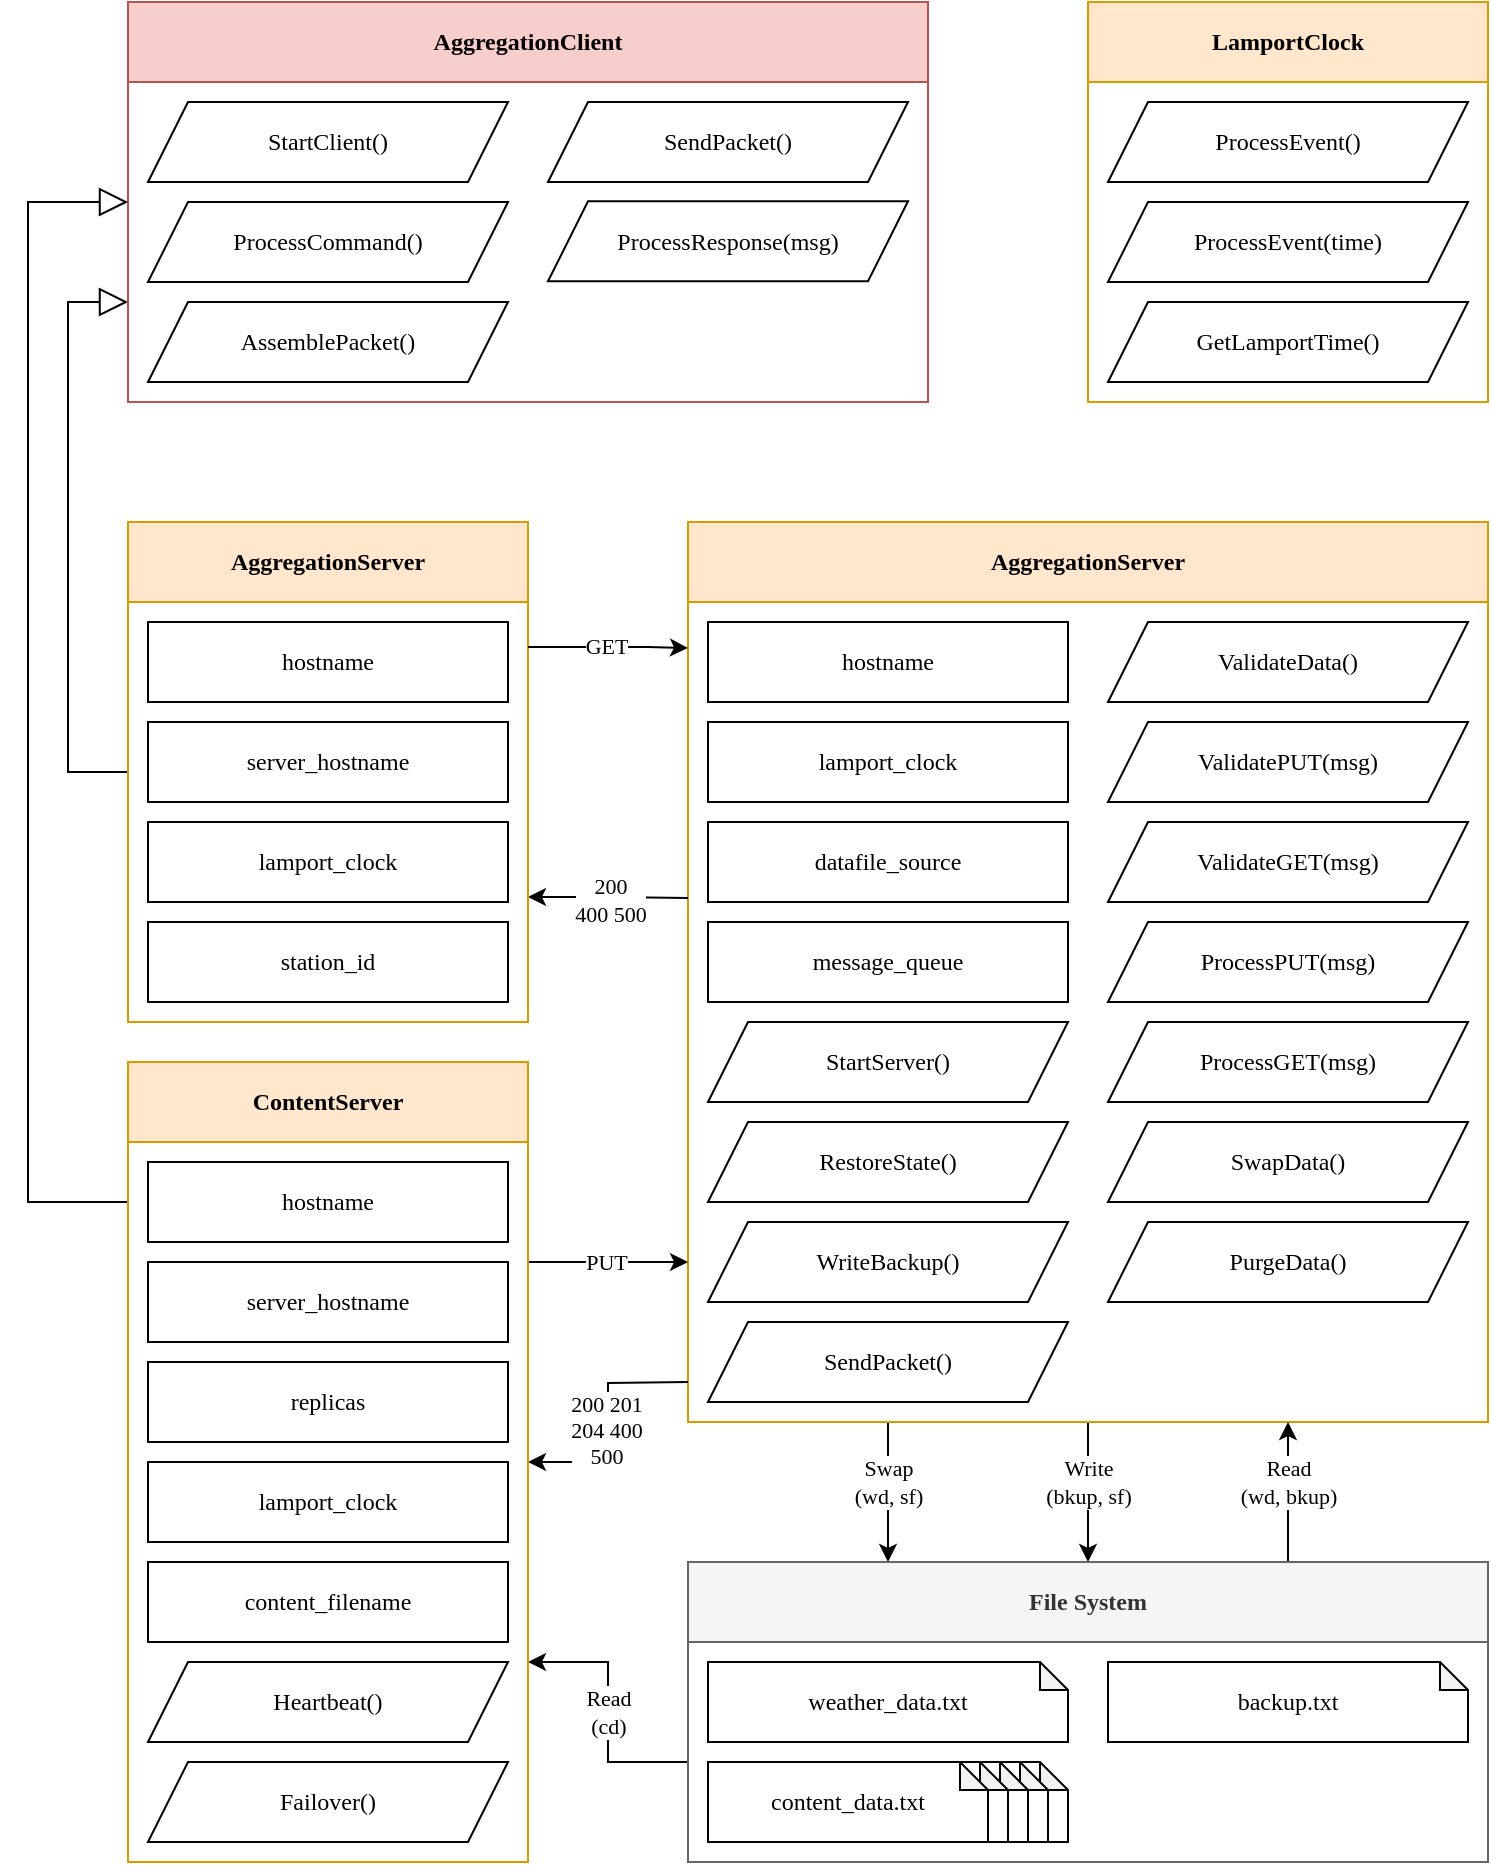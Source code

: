 <mxfile version="24.7.7">
  <diagram name="Page-1" id="YS7yst0GcitPKb5qi4lf">
    <mxGraphModel dx="2140" dy="696" grid="1" gridSize="10" guides="1" tooltips="1" connect="1" arrows="1" fold="1" page="1" pageScale="1" pageWidth="827" pageHeight="1169" math="0" shadow="0">
      <root>
        <mxCell id="0" />
        <mxCell id="1" parent="0" />
        <mxCell id="cZj2MIxqSwXQaEjKQkLF-128" style="edgeStyle=orthogonalEdgeStyle;rounded=0;orthogonalLoop=1;jettySize=auto;html=1;entryX=0.25;entryY=0;entryDx=0;entryDy=0;" edge="1" parent="1" source="cZj2MIxqSwXQaEjKQkLF-1" target="cZj2MIxqSwXQaEjKQkLF-34">
          <mxGeometry relative="1" as="geometry">
            <Array as="points">
              <mxPoint x="420" y="900" />
              <mxPoint x="420" y="900" />
            </Array>
          </mxGeometry>
        </mxCell>
        <mxCell id="cZj2MIxqSwXQaEjKQkLF-132" value="Swap&lt;br&gt;(wd, sf)" style="edgeLabel;html=1;align=center;verticalAlign=middle;resizable=0;points=[];fontFamily=JetBrains Mono;fontSource=https%3A%2F%2Ffonts.googleapis.com%2Fcss%3Ffamily%3DJetBrains%2BMono;" vertex="1" connectable="0" parent="cZj2MIxqSwXQaEjKQkLF-128">
          <mxGeometry x="-0.15" y="1" relative="1" as="geometry">
            <mxPoint x="-1" as="offset" />
          </mxGeometry>
        </mxCell>
        <mxCell id="cZj2MIxqSwXQaEjKQkLF-130" style="edgeStyle=orthogonalEdgeStyle;rounded=0;orthogonalLoop=1;jettySize=auto;html=1;exitX=0.5;exitY=1;exitDx=0;exitDy=0;entryX=0.5;entryY=0;entryDx=0;entryDy=0;" edge="1" parent="1" source="cZj2MIxqSwXQaEjKQkLF-1" target="cZj2MIxqSwXQaEjKQkLF-34">
          <mxGeometry relative="1" as="geometry" />
        </mxCell>
        <mxCell id="cZj2MIxqSwXQaEjKQkLF-133" value="Write&lt;br&gt;(bkup, sf)" style="edgeLabel;html=1;align=center;verticalAlign=middle;resizable=0;points=[];fontFamily=JetBrains Mono;fontSource=https%3A%2F%2Ffonts.googleapis.com%2Fcss%3Ffamily%3DJetBrains%2BMono;" vertex="1" connectable="0" parent="cZj2MIxqSwXQaEjKQkLF-130">
          <mxGeometry x="-0.07" y="-1" relative="1" as="geometry">
            <mxPoint x="1" y="-3" as="offset" />
          </mxGeometry>
        </mxCell>
        <mxCell id="cZj2MIxqSwXQaEjKQkLF-1" value="AggregationServer" style="swimlane;whiteSpace=wrap;html=1;startSize=40;fontFamily=JetBrains Mono;fontSource=https%3A%2F%2Ffonts.googleapis.com%2Fcss%3Ffamily%3DJetBrains%2BMono;fillColor=#ffe6cc;strokeColor=#d79b00;" vertex="1" parent="1">
          <mxGeometry x="320" y="480" width="400" height="450" as="geometry" />
        </mxCell>
        <mxCell id="cZj2MIxqSwXQaEjKQkLF-25" value="hostname" style="rounded=0;whiteSpace=wrap;html=1;fontFamily=JetBrains Mono;fontSource=https%3A%2F%2Ffonts.googleapis.com%2Fcss%3Ffamily%3DJetBrains%2BMono;" vertex="1" parent="cZj2MIxqSwXQaEjKQkLF-1">
          <mxGeometry x="10" y="50" width="180" height="40" as="geometry" />
        </mxCell>
        <mxCell id="cZj2MIxqSwXQaEjKQkLF-47" value="message_queue" style="rounded=0;whiteSpace=wrap;html=1;fontFamily=JetBrains Mono;fontSource=https%3A%2F%2Ffonts.googleapis.com%2Fcss%3Ffamily%3DJetBrains%2BMono;" vertex="1" parent="cZj2MIxqSwXQaEjKQkLF-1">
          <mxGeometry x="10" y="200" width="180" height="40" as="geometry" />
        </mxCell>
        <mxCell id="cZj2MIxqSwXQaEjKQkLF-53" value="datafile_source" style="rounded=0;whiteSpace=wrap;html=1;fontFamily=JetBrains Mono;fontSource=https%3A%2F%2Ffonts.googleapis.com%2Fcss%3Ffamily%3DJetBrains%2BMono;" vertex="1" parent="cZj2MIxqSwXQaEjKQkLF-1">
          <mxGeometry x="10" y="150" width="180" height="40" as="geometry" />
        </mxCell>
        <mxCell id="cZj2MIxqSwXQaEjKQkLF-26" value="&lt;div style=&quot;text-align: start;&quot;&gt;StartServer()&lt;/div&gt;" style="shape=parallelogram;perimeter=parallelogramPerimeter;whiteSpace=wrap;html=1;fixedSize=1;fontFamily=JetBrains Mono;fontSource=https%3A%2F%2Ffonts.googleapis.com%2Fcss%3Ffamily%3DJetBrains%2BMono;" vertex="1" parent="cZj2MIxqSwXQaEjKQkLF-1">
          <mxGeometry x="10" y="250" width="180" height="40" as="geometry" />
        </mxCell>
        <mxCell id="cZj2MIxqSwXQaEjKQkLF-45" value="&lt;div style=&quot;text-align: start;&quot;&gt;ProcessPUT(msg)&lt;/div&gt;" style="shape=parallelogram;perimeter=parallelogramPerimeter;whiteSpace=wrap;html=1;fixedSize=1;fontFamily=JetBrains Mono;fontSource=https%3A%2F%2Ffonts.googleapis.com%2Fcss%3Ffamily%3DJetBrains%2BMono;" vertex="1" parent="cZj2MIxqSwXQaEjKQkLF-1">
          <mxGeometry x="210" y="200" width="180" height="40" as="geometry" />
        </mxCell>
        <mxCell id="cZj2MIxqSwXQaEjKQkLF-51" value="&lt;div style=&quot;text-align: start;&quot;&gt;SwapData(&lt;span style=&quot;background-color: initial;&quot;&gt;)&lt;/span&gt;&lt;/div&gt;" style="shape=parallelogram;perimeter=parallelogramPerimeter;whiteSpace=wrap;html=1;fixedSize=1;fontFamily=JetBrains Mono;fontSource=https%3A%2F%2Ffonts.googleapis.com%2Fcss%3Ffamily%3DJetBrains%2BMono;" vertex="1" parent="cZj2MIxqSwXQaEjKQkLF-1">
          <mxGeometry x="210" y="300" width="180" height="40" as="geometry" />
        </mxCell>
        <mxCell id="cZj2MIxqSwXQaEjKQkLF-46" value="&lt;div style=&quot;text-align: start;&quot;&gt;ProcessGET(msg)&lt;/div&gt;" style="shape=parallelogram;perimeter=parallelogramPerimeter;whiteSpace=wrap;html=1;fixedSize=1;fontFamily=JetBrains Mono;fontSource=https%3A%2F%2Ffonts.googleapis.com%2Fcss%3Ffamily%3DJetBrains%2BMono;" vertex="1" parent="cZj2MIxqSwXQaEjKQkLF-1">
          <mxGeometry x="210" y="250" width="180" height="40" as="geometry" />
        </mxCell>
        <mxCell id="cZj2MIxqSwXQaEjKQkLF-52" value="&lt;div style=&quot;text-align: start;&quot;&gt;&lt;span style=&quot;background-color: initial;&quot;&gt;SendPacket()&lt;/span&gt;&lt;/div&gt;" style="shape=parallelogram;perimeter=parallelogramPerimeter;whiteSpace=wrap;html=1;fixedSize=1;fontFamily=JetBrains Mono;fontSource=https%3A%2F%2Ffonts.googleapis.com%2Fcss%3Ffamily%3DJetBrains%2BMono;" vertex="1" parent="cZj2MIxqSwXQaEjKQkLF-1">
          <mxGeometry x="10" y="400" width="180" height="40" as="geometry" />
        </mxCell>
        <mxCell id="cZj2MIxqSwXQaEjKQkLF-54" value="&lt;div style=&quot;text-align: start;&quot;&gt;PurgeData()&lt;/div&gt;" style="shape=parallelogram;perimeter=parallelogramPerimeter;whiteSpace=wrap;html=1;fixedSize=1;fontFamily=JetBrains Mono;fontSource=https%3A%2F%2Ffonts.googleapis.com%2Fcss%3Ffamily%3DJetBrains%2BMono;" vertex="1" parent="cZj2MIxqSwXQaEjKQkLF-1">
          <mxGeometry x="210" y="350" width="180" height="40" as="geometry" />
        </mxCell>
        <mxCell id="cZj2MIxqSwXQaEjKQkLF-61" value="&lt;div style=&quot;text-align: start;&quot;&gt;RestoreState()&lt;/div&gt;" style="shape=parallelogram;perimeter=parallelogramPerimeter;whiteSpace=wrap;html=1;fixedSize=1;fontFamily=JetBrains Mono;fontSource=https%3A%2F%2Ffonts.googleapis.com%2Fcss%3Ffamily%3DJetBrains%2BMono;" vertex="1" parent="cZj2MIxqSwXQaEjKQkLF-1">
          <mxGeometry x="10" y="300" width="180" height="40" as="geometry" />
        </mxCell>
        <mxCell id="cZj2MIxqSwXQaEjKQkLF-110" value="&lt;div style=&quot;text-align: start;&quot;&gt;ValidatePUT(msg)&lt;/div&gt;" style="shape=parallelogram;perimeter=parallelogramPerimeter;whiteSpace=wrap;html=1;fixedSize=1;fontFamily=JetBrains Mono;fontSource=https%3A%2F%2Ffonts.googleapis.com%2Fcss%3Ffamily%3DJetBrains%2BMono;" vertex="1" parent="cZj2MIxqSwXQaEjKQkLF-1">
          <mxGeometry x="210" y="100" width="180" height="40" as="geometry" />
        </mxCell>
        <mxCell id="cZj2MIxqSwXQaEjKQkLF-113" value="&lt;div style=&quot;text-align: start;&quot;&gt;ValidateGET(msg)&lt;/div&gt;" style="shape=parallelogram;perimeter=parallelogramPerimeter;whiteSpace=wrap;html=1;fixedSize=1;fontFamily=JetBrains Mono;fontSource=https%3A%2F%2Ffonts.googleapis.com%2Fcss%3Ffamily%3DJetBrains%2BMono;" vertex="1" parent="cZj2MIxqSwXQaEjKQkLF-1">
          <mxGeometry x="210" y="150" width="180" height="40" as="geometry" />
        </mxCell>
        <mxCell id="cZj2MIxqSwXQaEjKQkLF-135" value="&lt;div style=&quot;text-align: start;&quot;&gt;ValidateData()&lt;/div&gt;" style="shape=parallelogram;perimeter=parallelogramPerimeter;whiteSpace=wrap;html=1;fixedSize=1;fontFamily=JetBrains Mono;fontSource=https%3A%2F%2Ffonts.googleapis.com%2Fcss%3Ffamily%3DJetBrains%2BMono;" vertex="1" parent="cZj2MIxqSwXQaEjKQkLF-1">
          <mxGeometry x="210" y="50" width="180" height="40" as="geometry" />
        </mxCell>
        <mxCell id="cZj2MIxqSwXQaEjKQkLF-140" value="&lt;div style=&quot;text-align: start;&quot;&gt;WriteBackup()&lt;/div&gt;" style="shape=parallelogram;perimeter=parallelogramPerimeter;whiteSpace=wrap;html=1;fixedSize=1;fontFamily=JetBrains Mono;fontSource=https%3A%2F%2Ffonts.googleapis.com%2Fcss%3Ffamily%3DJetBrains%2BMono;" vertex="1" parent="cZj2MIxqSwXQaEjKQkLF-1">
          <mxGeometry x="10" y="350" width="180" height="40" as="geometry" />
        </mxCell>
        <mxCell id="cZj2MIxqSwXQaEjKQkLF-184" value="lamport_clock" style="rounded=0;whiteSpace=wrap;html=1;fontFamily=JetBrains Mono;fontSource=https%3A%2F%2Ffonts.googleapis.com%2Fcss%3Ffamily%3DJetBrains%2BMono;" vertex="1" parent="cZj2MIxqSwXQaEjKQkLF-1">
          <mxGeometry x="10" y="100" width="180" height="40" as="geometry" />
        </mxCell>
        <mxCell id="cZj2MIxqSwXQaEjKQkLF-145" style="edgeStyle=orthogonalEdgeStyle;rounded=0;orthogonalLoop=1;jettySize=auto;html=1;entryX=0;entryY=0.75;entryDx=0;entryDy=0;endSize=12;endArrow=block;endFill=0;exitX=0;exitY=0.5;exitDx=0;exitDy=0;" edge="1" parent="1" source="cZj2MIxqSwXQaEjKQkLF-152" target="cZj2MIxqSwXQaEjKQkLF-13">
          <mxGeometry relative="1" as="geometry">
            <mxPoint x="40" y="580.0" as="sourcePoint" />
            <Array as="points">
              <mxPoint x="10" y="605" />
              <mxPoint x="10" y="370" />
            </Array>
          </mxGeometry>
        </mxCell>
        <mxCell id="cZj2MIxqSwXQaEjKQkLF-13" value="AggregationClient" style="swimlane;whiteSpace=wrap;html=1;startSize=40;fontFamily=JetBrains Mono;fontSource=https%3A%2F%2Ffonts.googleapis.com%2Fcss%3Ffamily%3DJetBrains%2BMono;fillColor=#f8cecc;strokeColor=#b85450;" vertex="1" parent="1">
          <mxGeometry x="40" y="220" width="400" height="200" as="geometry" />
        </mxCell>
        <mxCell id="cZj2MIxqSwXQaEjKQkLF-16" value="&lt;div style=&quot;text-align: start;&quot;&gt;&lt;span style=&quot;background-color: initial;&quot;&gt;AssemblePacket()&lt;/span&gt;&lt;/div&gt;" style="shape=parallelogram;perimeter=parallelogramPerimeter;whiteSpace=wrap;html=1;fixedSize=1;fontFamily=JetBrains Mono;fontSource=https%3A%2F%2Ffonts.googleapis.com%2Fcss%3Ffamily%3DJetBrains%2BMono;" vertex="1" parent="cZj2MIxqSwXQaEjKQkLF-13">
          <mxGeometry x="10" y="150" width="180" height="40" as="geometry" />
        </mxCell>
        <mxCell id="cZj2MIxqSwXQaEjKQkLF-17" value="&lt;div style=&quot;text-align: start;&quot;&gt;&lt;span style=&quot;background-color: initial;&quot;&gt;SendPacket()&lt;/span&gt;&lt;/div&gt;" style="shape=parallelogram;perimeter=parallelogramPerimeter;whiteSpace=wrap;html=1;fixedSize=1;fontFamily=JetBrains Mono;fontSource=https%3A%2F%2Ffonts.googleapis.com%2Fcss%3Ffamily%3DJetBrains%2BMono;" vertex="1" parent="cZj2MIxqSwXQaEjKQkLF-13">
          <mxGeometry x="210" y="50" width="180" height="40" as="geometry" />
        </mxCell>
        <mxCell id="cZj2MIxqSwXQaEjKQkLF-48" value="&lt;div style=&quot;text-align: start;&quot;&gt;&lt;span style=&quot;background-color: initial;&quot;&gt;StartClient()&lt;/span&gt;&lt;/div&gt;" style="shape=parallelogram;perimeter=parallelogramPerimeter;whiteSpace=wrap;html=1;fixedSize=1;fontFamily=JetBrains Mono;fontSource=https%3A%2F%2Ffonts.googleapis.com%2Fcss%3Ffamily%3DJetBrains%2BMono;" vertex="1" parent="cZj2MIxqSwXQaEjKQkLF-13">
          <mxGeometry x="10" y="50" width="180" height="40" as="geometry" />
        </mxCell>
        <mxCell id="cZj2MIxqSwXQaEjKQkLF-49" value="&lt;div style=&quot;text-align: start;&quot;&gt;&lt;span style=&quot;background-color: initial;&quot;&gt;ProcessCommand()&lt;/span&gt;&lt;/div&gt;" style="shape=parallelogram;perimeter=parallelogramPerimeter;whiteSpace=wrap;html=1;fixedSize=1;fontFamily=JetBrains Mono;fontSource=https%3A%2F%2Ffonts.googleapis.com%2Fcss%3Ffamily%3DJetBrains%2BMono;" vertex="1" parent="cZj2MIxqSwXQaEjKQkLF-13">
          <mxGeometry x="10" y="100" width="180" height="40" as="geometry" />
        </mxCell>
        <mxCell id="cZj2MIxqSwXQaEjKQkLF-141" value="&lt;div style=&quot;text-align: start;&quot;&gt;ProcessResponse(msg)&lt;/div&gt;" style="shape=parallelogram;perimeter=parallelogramPerimeter;whiteSpace=wrap;html=1;fixedSize=1;fontFamily=JetBrains Mono;fontSource=https%3A%2F%2Ffonts.googleapis.com%2Fcss%3Ffamily%3DJetBrains%2BMono;" vertex="1" parent="cZj2MIxqSwXQaEjKQkLF-13">
          <mxGeometry x="210" y="99.66" width="180" height="40" as="geometry" />
        </mxCell>
        <mxCell id="cZj2MIxqSwXQaEjKQkLF-18" value="LamportClock" style="swimlane;whiteSpace=wrap;html=1;startSize=40;fontFamily=JetBrains Mono;fontSource=https%3A%2F%2Ffonts.googleapis.com%2Fcss%3Ffamily%3DJetBrains%2BMono;fillColor=#ffe6cc;strokeColor=#d79b00;" vertex="1" parent="1">
          <mxGeometry x="520" y="220" width="200" height="200" as="geometry" />
        </mxCell>
        <mxCell id="cZj2MIxqSwXQaEjKQkLF-20" value="&lt;div style=&quot;text-align: start;&quot;&gt;&lt;span style=&quot;background-color: initial;&quot;&gt;ProcessEvent()&lt;/span&gt;&lt;/div&gt;" style="shape=parallelogram;perimeter=parallelogramPerimeter;whiteSpace=wrap;html=1;fixedSize=1;fontFamily=JetBrains Mono;fontSource=https%3A%2F%2Ffonts.googleapis.com%2Fcss%3Ffamily%3DJetBrains%2BMono;" vertex="1" parent="cZj2MIxqSwXQaEjKQkLF-18">
          <mxGeometry x="10" y="50" width="180" height="40" as="geometry" />
        </mxCell>
        <mxCell id="cZj2MIxqSwXQaEjKQkLF-21" value="&lt;div style=&quot;text-align: start;&quot;&gt;&lt;span style=&quot;background-color: initial;&quot;&gt;ProcessEvent(time)&lt;/span&gt;&lt;/div&gt;" style="shape=parallelogram;perimeter=parallelogramPerimeter;whiteSpace=wrap;html=1;fixedSize=1;fontFamily=JetBrains Mono;fontSource=https%3A%2F%2Ffonts.googleapis.com%2Fcss%3Ffamily%3DJetBrains%2BMono;" vertex="1" parent="cZj2MIxqSwXQaEjKQkLF-18">
          <mxGeometry x="10" y="100" width="180" height="40" as="geometry" />
        </mxCell>
        <mxCell id="cZj2MIxqSwXQaEjKQkLF-22" value="&lt;div style=&quot;text-align: start;&quot;&gt;GetLamportTime()&lt;/div&gt;" style="shape=parallelogram;perimeter=parallelogramPerimeter;whiteSpace=wrap;html=1;fixedSize=1;fontFamily=JetBrains Mono;fontSource=https%3A%2F%2Ffonts.googleapis.com%2Fcss%3Ffamily%3DJetBrains%2BMono;" vertex="1" parent="cZj2MIxqSwXQaEjKQkLF-18">
          <mxGeometry x="10" y="150" width="180" height="40" as="geometry" />
        </mxCell>
        <mxCell id="cZj2MIxqSwXQaEjKQkLF-131" style="edgeStyle=orthogonalEdgeStyle;rounded=0;orthogonalLoop=1;jettySize=auto;html=1;entryX=0.75;entryY=1;entryDx=0;entryDy=0;exitX=0.75;exitY=0;exitDx=0;exitDy=0;" edge="1" parent="1" source="cZj2MIxqSwXQaEjKQkLF-34" target="cZj2MIxqSwXQaEjKQkLF-1">
          <mxGeometry relative="1" as="geometry" />
        </mxCell>
        <mxCell id="cZj2MIxqSwXQaEjKQkLF-134" value="Read&lt;br&gt;(wd, bkup)" style="edgeLabel;html=1;align=center;verticalAlign=middle;resizable=0;points=[];fontFamily=JetBrains Mono;fontSource=https%3A%2F%2Ffonts.googleapis.com%2Fcss%3Ffamily%3DJetBrains%2BMono;" vertex="1" connectable="0" parent="cZj2MIxqSwXQaEjKQkLF-131">
          <mxGeometry x="0.153" y="3" relative="1" as="geometry">
            <mxPoint x="3" as="offset" />
          </mxGeometry>
        </mxCell>
        <mxCell id="cZj2MIxqSwXQaEjKQkLF-176" style="edgeStyle=orthogonalEdgeStyle;rounded=0;orthogonalLoop=1;jettySize=auto;html=1;entryX=1;entryY=0.75;entryDx=0;entryDy=0;" edge="1" parent="1" target="cZj2MIxqSwXQaEjKQkLF-148">
          <mxGeometry relative="1" as="geometry">
            <mxPoint x="320" y="1100" as="sourcePoint" />
            <mxPoint x="240" y="1100" as="targetPoint" />
            <Array as="points">
              <mxPoint x="280" y="1100" />
              <mxPoint x="280" y="1050" />
            </Array>
          </mxGeometry>
        </mxCell>
        <mxCell id="cZj2MIxqSwXQaEjKQkLF-177" value="Read&lt;br&gt;(cd)" style="edgeLabel;html=1;align=center;verticalAlign=middle;resizable=0;points=[];fontFamily=JetBrains Mono;fontSource=https%3A%2F%2Ffonts.googleapis.com%2Fcss%3Ffamily%3DJetBrains%2BMono;" vertex="1" connectable="0" parent="cZj2MIxqSwXQaEjKQkLF-176">
          <mxGeometry x="-0.295" y="2" relative="1" as="geometry">
            <mxPoint x="2" y="-19" as="offset" />
          </mxGeometry>
        </mxCell>
        <mxCell id="cZj2MIxqSwXQaEjKQkLF-34" value="File System" style="swimlane;whiteSpace=wrap;html=1;startSize=40;fontFamily=JetBrains Mono;fontSource=https%3A%2F%2Ffonts.googleapis.com%2Fcss%3Ffamily%3DJetBrains%2BMono;fillColor=#f5f5f5;fontColor=#333333;strokeColor=#666666;" vertex="1" parent="1">
          <mxGeometry x="320" y="1000" width="400" height="150" as="geometry" />
        </mxCell>
        <mxCell id="cZj2MIxqSwXQaEjKQkLF-126" value="backup.txt" style="shape=note;whiteSpace=wrap;html=1;backgroundOutline=1;darkOpacity=0.05;size=14;fontFamily=JetBrains Mono;fontSource=https%3A%2F%2Ffonts.googleapis.com%2Fcss%3Ffamily%3DJetBrains%2BMono;" vertex="1" parent="cZj2MIxqSwXQaEjKQkLF-34">
          <mxGeometry x="210" y="50" width="180" height="40" as="geometry" />
        </mxCell>
        <mxCell id="cZj2MIxqSwXQaEjKQkLF-44" value="weather_data.txt" style="shape=note;whiteSpace=wrap;html=1;backgroundOutline=1;darkOpacity=0.05;size=14;fontFamily=JetBrains Mono;fontSource=https%3A%2F%2Ffonts.googleapis.com%2Fcss%3Ffamily%3DJetBrains%2BMono;" vertex="1" parent="cZj2MIxqSwXQaEjKQkLF-34">
          <mxGeometry x="10" y="50" width="180" height="40" as="geometry" />
        </mxCell>
        <mxCell id="cZj2MIxqSwXQaEjKQkLF-171" value="swap_file.txt" style="shape=note;whiteSpace=wrap;html=1;backgroundOutline=1;darkOpacity=0.05;size=14;fontFamily=JetBrains Mono;fontSource=https%3A%2F%2Ffonts.googleapis.com%2Fcss%3Ffamily%3DJetBrains%2BMono;" vertex="1" parent="cZj2MIxqSwXQaEjKQkLF-34">
          <mxGeometry x="50" y="100" width="140" height="40" as="geometry" />
        </mxCell>
        <mxCell id="cZj2MIxqSwXQaEjKQkLF-172" value="swap_file.txt" style="shape=note;whiteSpace=wrap;html=1;backgroundOutline=1;darkOpacity=0.05;size=14;fontFamily=JetBrains Mono;fontSource=https%3A%2F%2Ffonts.googleapis.com%2Fcss%3Ffamily%3DJetBrains%2BMono;fontSize=12;" vertex="1" parent="cZj2MIxqSwXQaEjKQkLF-34">
          <mxGeometry x="40" y="100" width="140" height="40" as="geometry" />
        </mxCell>
        <mxCell id="cZj2MIxqSwXQaEjKQkLF-173" value="swap_file.txt" style="shape=note;whiteSpace=wrap;html=1;backgroundOutline=1;darkOpacity=0.05;size=14;fontFamily=JetBrains Mono;fontSource=https%3A%2F%2Ffonts.googleapis.com%2Fcss%3Ffamily%3DJetBrains%2BMono;fontSize=12;" vertex="1" parent="cZj2MIxqSwXQaEjKQkLF-34">
          <mxGeometry x="30" y="100" width="140" height="40" as="geometry" />
        </mxCell>
        <mxCell id="cZj2MIxqSwXQaEjKQkLF-174" value="swap_file.txt" style="shape=note;whiteSpace=wrap;html=1;backgroundOutline=1;darkOpacity=0.05;size=14;fontFamily=JetBrains Mono;fontSource=https%3A%2F%2Ffonts.googleapis.com%2Fcss%3Ffamily%3DJetBrains%2BMono;fontSize=12;" vertex="1" parent="cZj2MIxqSwXQaEjKQkLF-34">
          <mxGeometry x="20" y="100" width="140" height="40" as="geometry" />
        </mxCell>
        <mxCell id="cZj2MIxqSwXQaEjKQkLF-175" value="content_data.txt" style="shape=note;whiteSpace=wrap;html=1;backgroundOutline=1;darkOpacity=0.05;size=14;fontFamily=JetBrains Mono;fontSource=https%3A%2F%2Ffonts.googleapis.com%2Fcss%3Ffamily%3DJetBrains%2BMono;" vertex="1" parent="cZj2MIxqSwXQaEjKQkLF-34">
          <mxGeometry x="10" y="100" width="140" height="40" as="geometry" />
        </mxCell>
        <mxCell id="cZj2MIxqSwXQaEjKQkLF-156" style="edgeStyle=orthogonalEdgeStyle;rounded=0;orthogonalLoop=1;jettySize=auto;html=1;entryX=0;entryY=0.5;entryDx=0;entryDy=0;endSize=12;endArrow=block;endFill=0;exitX=0;exitY=0.25;exitDx=0;exitDy=0;" edge="1" parent="1" source="cZj2MIxqSwXQaEjKQkLF-148" target="cZj2MIxqSwXQaEjKQkLF-13">
          <mxGeometry relative="1" as="geometry">
            <mxPoint x="40" y="805" as="sourcePoint" />
            <Array as="points">
              <mxPoint x="40" y="820" />
              <mxPoint x="-10" y="820" />
              <mxPoint x="-10" y="320" />
            </Array>
          </mxGeometry>
        </mxCell>
        <mxCell id="cZj2MIxqSwXQaEjKQkLF-157" style="edgeStyle=orthogonalEdgeStyle;rounded=0;orthogonalLoop=1;jettySize=auto;html=1;exitX=1;exitY=0.25;exitDx=0;exitDy=0;" edge="1" parent="1" source="cZj2MIxqSwXQaEjKQkLF-148">
          <mxGeometry relative="1" as="geometry">
            <mxPoint x="320" y="850" as="targetPoint" />
          </mxGeometry>
        </mxCell>
        <mxCell id="cZj2MIxqSwXQaEjKQkLF-182" value="PUT" style="edgeLabel;html=1;align=center;verticalAlign=middle;resizable=0;points=[];fontFamily=JetBrains Mono;fontSource=https%3A%2F%2Ffonts.googleapis.com%2Fcss%3Ffamily%3DJetBrains%2BMono;" vertex="1" connectable="0" parent="cZj2MIxqSwXQaEjKQkLF-157">
          <mxGeometry x="-0.035" y="-1" relative="1" as="geometry">
            <mxPoint y="-1" as="offset" />
          </mxGeometry>
        </mxCell>
        <mxCell id="cZj2MIxqSwXQaEjKQkLF-158" style="edgeStyle=orthogonalEdgeStyle;rounded=0;orthogonalLoop=1;jettySize=auto;html=1;exitX=1;exitY=0.5;exitDx=0;exitDy=0;startArrow=classic;startFill=1;endArrow=none;endFill=0;" edge="1" parent="1" source="cZj2MIxqSwXQaEjKQkLF-148">
          <mxGeometry relative="1" as="geometry">
            <mxPoint x="320" y="910" as="targetPoint" />
          </mxGeometry>
        </mxCell>
        <mxCell id="cZj2MIxqSwXQaEjKQkLF-183" value="200 201&lt;br&gt;204 400&lt;br&gt;500" style="edgeLabel;html=1;align=center;verticalAlign=middle;resizable=0;points=[];fontFamily=JetBrains Mono;fontSource=https%3A%2F%2Ffonts.googleapis.com%2Fcss%3Ffamily%3DJetBrains%2BMono;" vertex="1" connectable="0" parent="cZj2MIxqSwXQaEjKQkLF-158">
          <mxGeometry x="-0.009" y="2" relative="1" as="geometry">
            <mxPoint x="1" y="3" as="offset" />
          </mxGeometry>
        </mxCell>
        <mxCell id="cZj2MIxqSwXQaEjKQkLF-148" value="ContentServer" style="swimlane;whiteSpace=wrap;html=1;startSize=40;fontFamily=JetBrains Mono;fontSource=https%3A%2F%2Ffonts.googleapis.com%2Fcss%3Ffamily%3DJetBrains%2BMono;fillColor=#ffe6cc;strokeColor=#d79b00;" vertex="1" parent="1">
          <mxGeometry x="40" y="750" width="200" height="400" as="geometry" />
        </mxCell>
        <mxCell id="cZj2MIxqSwXQaEjKQkLF-149" value="lamport_clock" style="rounded=0;whiteSpace=wrap;html=1;fontFamily=JetBrains Mono;fontSource=https%3A%2F%2Ffonts.googleapis.com%2Fcss%3Ffamily%3DJetBrains%2BMono;" vertex="1" parent="cZj2MIxqSwXQaEjKQkLF-148">
          <mxGeometry x="10" y="200" width="180" height="40" as="geometry" />
        </mxCell>
        <mxCell id="cZj2MIxqSwXQaEjKQkLF-150" value="hostname" style="rounded=0;whiteSpace=wrap;html=1;fontFamily=JetBrains Mono;fontSource=https%3A%2F%2Ffonts.googleapis.com%2Fcss%3Ffamily%3DJetBrains%2BMono;" vertex="1" parent="cZj2MIxqSwXQaEjKQkLF-148">
          <mxGeometry x="10" y="50" width="180" height="40" as="geometry" />
        </mxCell>
        <mxCell id="cZj2MIxqSwXQaEjKQkLF-193" value="content_filename" style="rounded=0;whiteSpace=wrap;html=1;fontFamily=JetBrains Mono;fontSource=https%3A%2F%2Ffonts.googleapis.com%2Fcss%3Ffamily%3DJetBrains%2BMono;" vertex="1" parent="cZj2MIxqSwXQaEjKQkLF-148">
          <mxGeometry x="10" y="250" width="180" height="40" as="geometry" />
        </mxCell>
        <mxCell id="cZj2MIxqSwXQaEjKQkLF-195" value="server_hostname" style="rounded=0;whiteSpace=wrap;html=1;fontFamily=JetBrains Mono;fontSource=https%3A%2F%2Ffonts.googleapis.com%2Fcss%3Ffamily%3DJetBrains%2BMono;" vertex="1" parent="cZj2MIxqSwXQaEjKQkLF-148">
          <mxGeometry x="10" y="100" width="180" height="40" as="geometry" />
        </mxCell>
        <mxCell id="cZj2MIxqSwXQaEjKQkLF-207" value="replicas" style="rounded=0;whiteSpace=wrap;html=1;fontFamily=JetBrains Mono;fontSource=https%3A%2F%2Ffonts.googleapis.com%2Fcss%3Ffamily%3DJetBrains%2BMono;" vertex="1" parent="cZj2MIxqSwXQaEjKQkLF-148">
          <mxGeometry x="10" y="150" width="180" height="40" as="geometry" />
        </mxCell>
        <mxCell id="cZj2MIxqSwXQaEjKQkLF-210" value="&lt;div style=&quot;text-align: start;&quot;&gt;&lt;span style=&quot;background-color: initial;&quot;&gt;Heartbeat()&lt;/span&gt;&lt;/div&gt;" style="shape=parallelogram;perimeter=parallelogramPerimeter;whiteSpace=wrap;html=1;fixedSize=1;fontFamily=JetBrains Mono;fontSource=https%3A%2F%2Ffonts.googleapis.com%2Fcss%3Ffamily%3DJetBrains%2BMono;" vertex="1" parent="cZj2MIxqSwXQaEjKQkLF-148">
          <mxGeometry x="10" y="300" width="180" height="40" as="geometry" />
        </mxCell>
        <mxCell id="cZj2MIxqSwXQaEjKQkLF-211" value="&lt;div style=&quot;text-align: start;&quot;&gt;&lt;span style=&quot;background-color: initial;&quot;&gt;Failover()&lt;/span&gt;&lt;/div&gt;" style="shape=parallelogram;perimeter=parallelogramPerimeter;whiteSpace=wrap;html=1;fixedSize=1;fontFamily=JetBrains Mono;fontSource=https%3A%2F%2Ffonts.googleapis.com%2Fcss%3Ffamily%3DJetBrains%2BMono;" vertex="1" parent="cZj2MIxqSwXQaEjKQkLF-148">
          <mxGeometry x="10" y="350" width="180" height="40" as="geometry" />
        </mxCell>
        <mxCell id="cZj2MIxqSwXQaEjKQkLF-160" style="edgeStyle=orthogonalEdgeStyle;rounded=0;orthogonalLoop=1;jettySize=auto;html=1;endArrow=none;endFill=0;startArrow=classic;startFill=1;exitX=1;exitY=0.75;exitDx=0;exitDy=0;" edge="1" parent="1" source="cZj2MIxqSwXQaEjKQkLF-152">
          <mxGeometry relative="1" as="geometry">
            <mxPoint x="240" y="600" as="sourcePoint" />
            <mxPoint x="320" y="668" as="targetPoint" />
            <Array as="points">
              <mxPoint x="281" y="668" />
              <mxPoint x="320" y="668" />
            </Array>
          </mxGeometry>
        </mxCell>
        <mxCell id="cZj2MIxqSwXQaEjKQkLF-181" value="200&lt;br&gt;400 500" style="edgeLabel;html=1;align=center;verticalAlign=middle;resizable=0;points=[];fontFamily=JetBrains Mono;fontSource=https%3A%2F%2Ffonts.googleapis.com%2Fcss%3Ffamily%3DJetBrains%2BMono;" vertex="1" connectable="0" parent="cZj2MIxqSwXQaEjKQkLF-160">
          <mxGeometry x="-0.017" y="-1" relative="1" as="geometry">
            <mxPoint x="1" as="offset" />
          </mxGeometry>
        </mxCell>
        <mxCell id="cZj2MIxqSwXQaEjKQkLF-152" value="AggregationServer" style="swimlane;whiteSpace=wrap;html=1;startSize=40;fontFamily=JetBrains Mono;fontSource=https%3A%2F%2Ffonts.googleapis.com%2Fcss%3Ffamily%3DJetBrains%2BMono;fillColor=#ffe6cc;strokeColor=#d79b00;" vertex="1" parent="1">
          <mxGeometry x="40" y="480" width="200" height="250" as="geometry" />
        </mxCell>
        <mxCell id="cZj2MIxqSwXQaEjKQkLF-153" value="lamport_clock" style="rounded=0;whiteSpace=wrap;html=1;fontFamily=JetBrains Mono;fontSource=https%3A%2F%2Ffonts.googleapis.com%2Fcss%3Ffamily%3DJetBrains%2BMono;" vertex="1" parent="cZj2MIxqSwXQaEjKQkLF-152">
          <mxGeometry x="10" y="150" width="180" height="40" as="geometry" />
        </mxCell>
        <mxCell id="cZj2MIxqSwXQaEjKQkLF-154" value="hostname" style="rounded=0;whiteSpace=wrap;html=1;fontFamily=JetBrains Mono;fontSource=https%3A%2F%2Ffonts.googleapis.com%2Fcss%3Ffamily%3DJetBrains%2BMono;" vertex="1" parent="cZj2MIxqSwXQaEjKQkLF-152">
          <mxGeometry x="10" y="50" width="180" height="40" as="geometry" />
        </mxCell>
        <mxCell id="cZj2MIxqSwXQaEjKQkLF-192" value="station_id" style="rounded=0;whiteSpace=wrap;html=1;fontFamily=JetBrains Mono;fontSource=https%3A%2F%2Ffonts.googleapis.com%2Fcss%3Ffamily%3DJetBrains%2BMono;" vertex="1" parent="cZj2MIxqSwXQaEjKQkLF-152">
          <mxGeometry x="10" y="200" width="180" height="40" as="geometry" />
        </mxCell>
        <mxCell id="cZj2MIxqSwXQaEjKQkLF-194" value="server_hostname" style="rounded=0;whiteSpace=wrap;html=1;fontFamily=JetBrains Mono;fontSource=https%3A%2F%2Ffonts.googleapis.com%2Fcss%3Ffamily%3DJetBrains%2BMono;" vertex="1" parent="cZj2MIxqSwXQaEjKQkLF-152">
          <mxGeometry x="10" y="100" width="180" height="40" as="geometry" />
        </mxCell>
        <mxCell id="cZj2MIxqSwXQaEjKQkLF-164" style="edgeStyle=orthogonalEdgeStyle;rounded=0;orthogonalLoop=1;jettySize=auto;html=1;exitX=1;exitY=0.25;exitDx=0;exitDy=0;" edge="1" parent="1" source="cZj2MIxqSwXQaEjKQkLF-152">
          <mxGeometry relative="1" as="geometry">
            <mxPoint x="320" y="543" as="targetPoint" />
            <Array as="points">
              <mxPoint x="300" y="543" />
            </Array>
          </mxGeometry>
        </mxCell>
        <mxCell id="cZj2MIxqSwXQaEjKQkLF-178" value="GET" style="edgeLabel;html=1;align=center;verticalAlign=middle;resizable=0;points=[];fontFamily=JetBrains Mono;fontSource=https%3A%2F%2Ffonts.googleapis.com%2Fcss%3Ffamily%3DJetBrains%2BMono;" vertex="1" connectable="0" parent="cZj2MIxqSwXQaEjKQkLF-164">
          <mxGeometry x="-0.119" y="-2" relative="1" as="geometry">
            <mxPoint x="4" y="-3" as="offset" />
          </mxGeometry>
        </mxCell>
      </root>
    </mxGraphModel>
  </diagram>
</mxfile>

